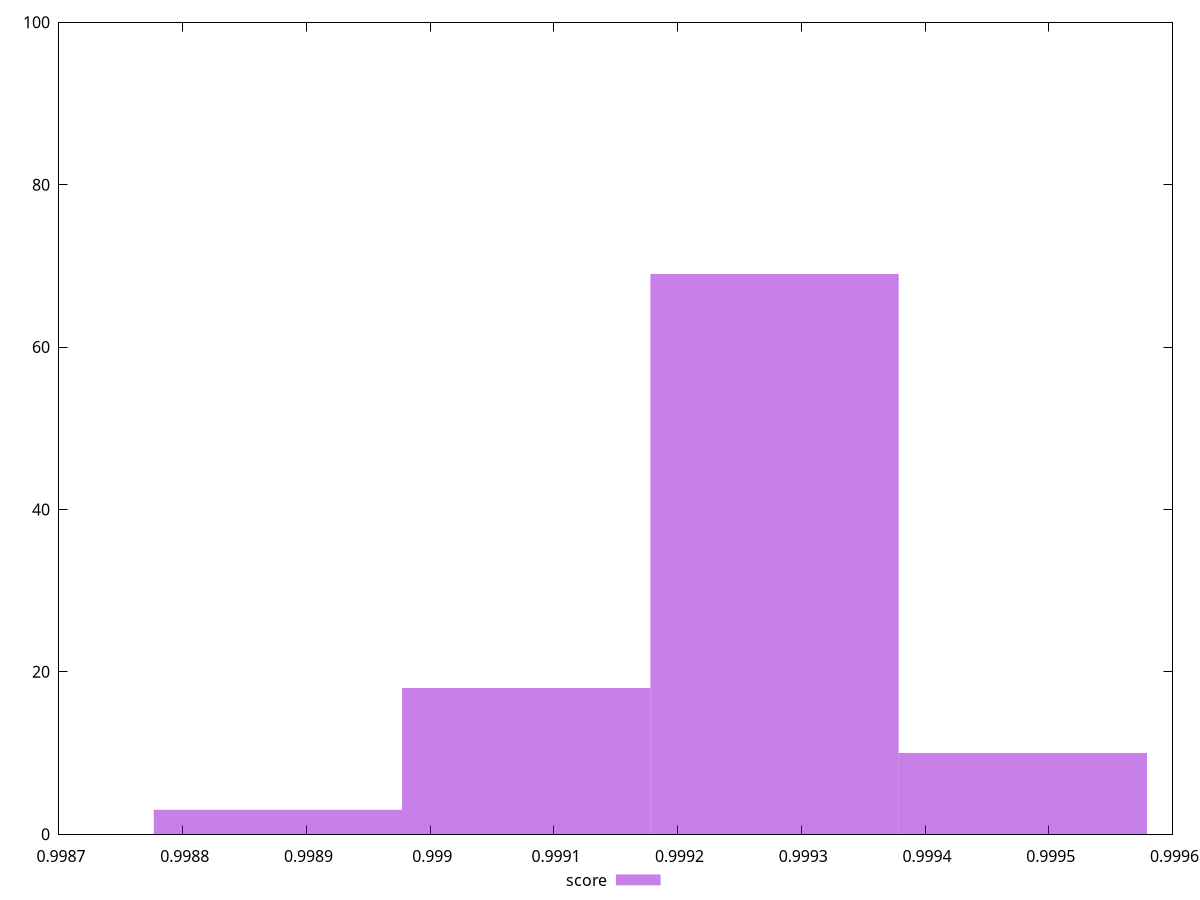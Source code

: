 reset
set terminal svg size 640, 490 enhanced background rgb 'white'
set output "report_00007_2020-12-11T15:55:29.892Z/mainthread-work-breakdown/samples/pages+cached+noexternal+noimg/score/histogram.svg"

$score <<EOF
0.9990776455818289 18
0.9994790427877678 10
0.9992783441847983 69
0.9988769469788594 3
EOF

set key outside below
set boxwidth 0.00020069860296943127
set yrange [0:100]
set style fill transparent solid 0.5 noborder

plot \
  $score title "score" with boxes, \


reset